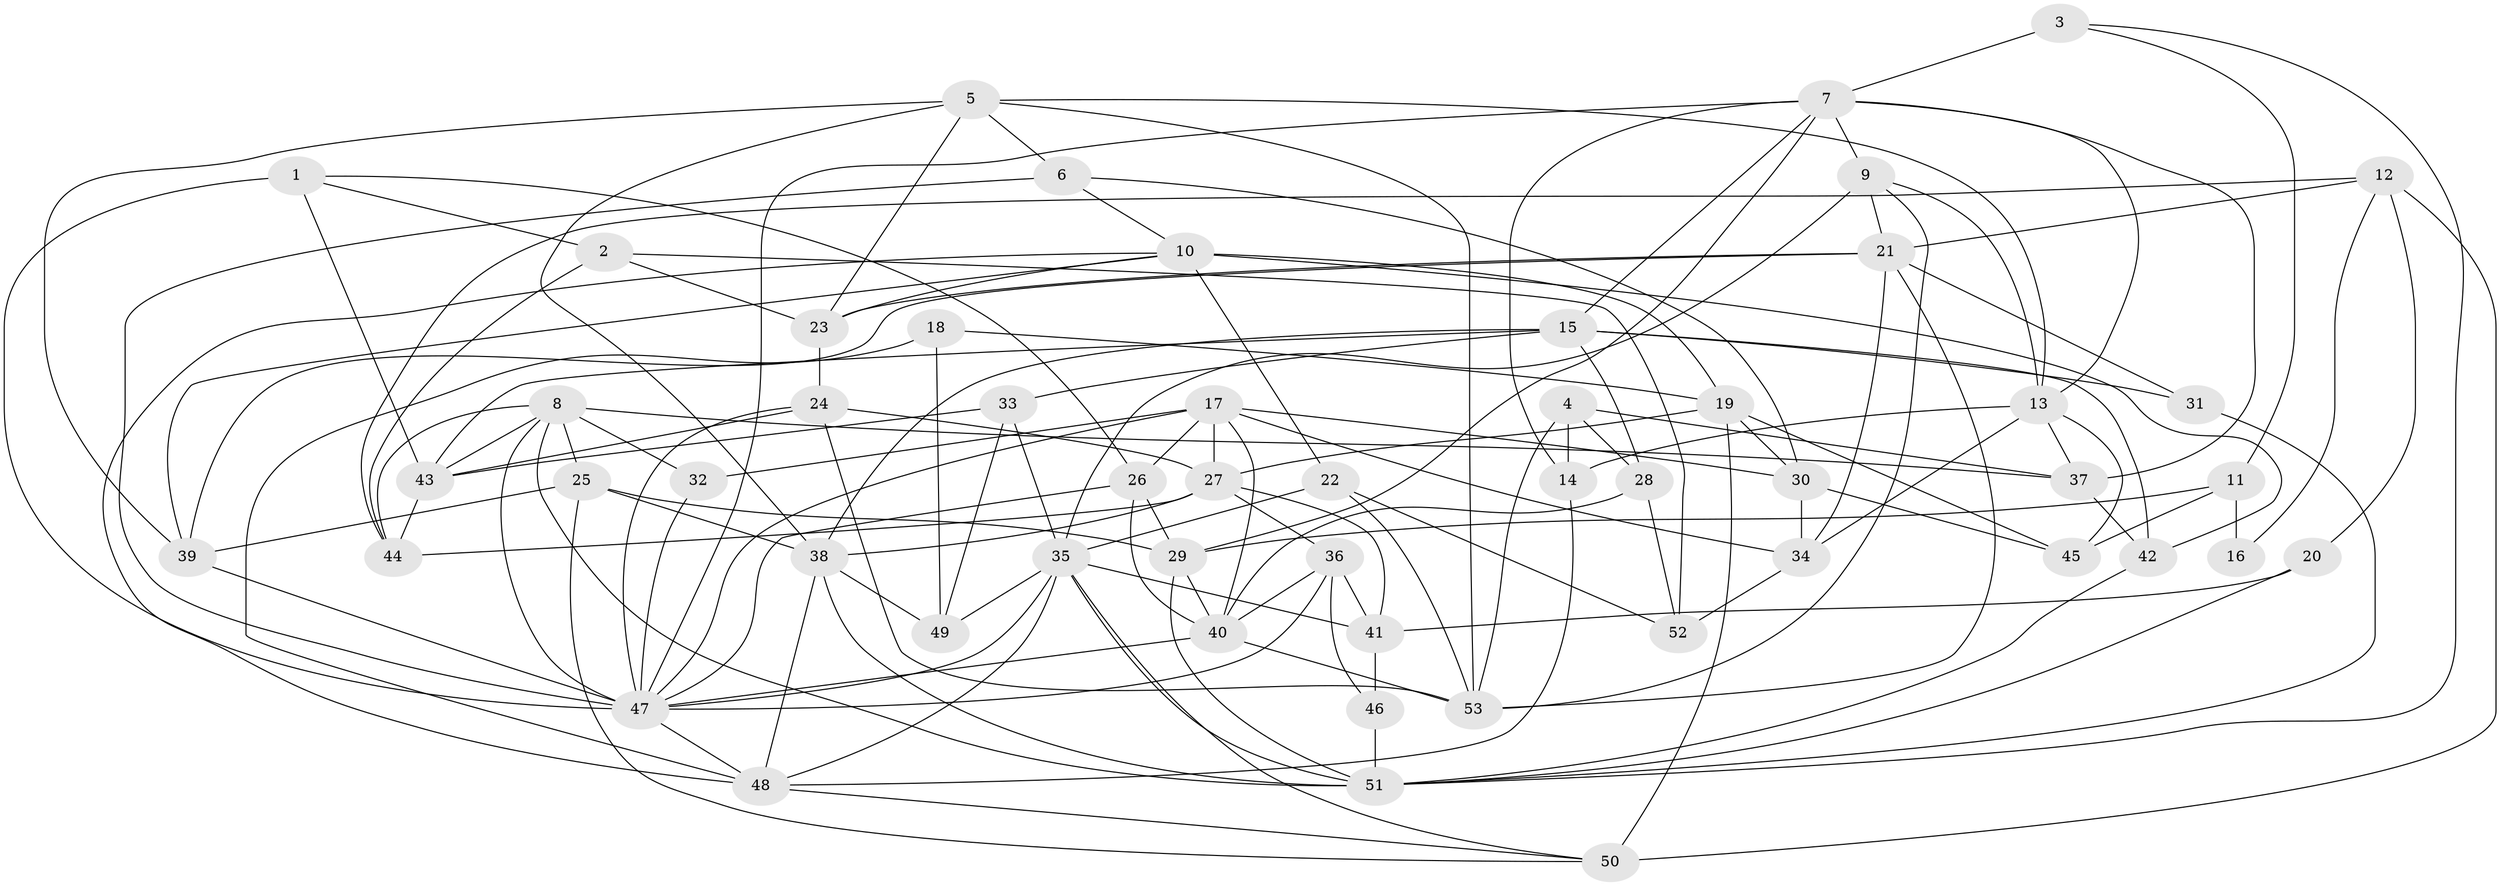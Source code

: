 // original degree distribution, {5: 0.21904761904761905, 3: 0.22857142857142856, 2: 0.1523809523809524, 4: 0.2857142857142857, 8: 0.01904761904761905, 6: 0.06666666666666667, 7: 0.01904761904761905, 9: 0.009523809523809525}
// Generated by graph-tools (version 1.1) at 2025/01/03/09/25 03:01:59]
// undirected, 53 vertices, 141 edges
graph export_dot {
graph [start="1"]
  node [color=gray90,style=filled];
  1;
  2;
  3;
  4;
  5;
  6;
  7;
  8;
  9;
  10;
  11;
  12;
  13;
  14;
  15;
  16;
  17;
  18;
  19;
  20;
  21;
  22;
  23;
  24;
  25;
  26;
  27;
  28;
  29;
  30;
  31;
  32;
  33;
  34;
  35;
  36;
  37;
  38;
  39;
  40;
  41;
  42;
  43;
  44;
  45;
  46;
  47;
  48;
  49;
  50;
  51;
  52;
  53;
  1 -- 2 [weight=1.0];
  1 -- 26 [weight=1.0];
  1 -- 43 [weight=1.0];
  1 -- 47 [weight=1.0];
  2 -- 23 [weight=1.0];
  2 -- 44 [weight=1.0];
  2 -- 52 [weight=1.0];
  3 -- 7 [weight=2.0];
  3 -- 11 [weight=1.0];
  3 -- 51 [weight=1.0];
  4 -- 14 [weight=1.0];
  4 -- 28 [weight=1.0];
  4 -- 37 [weight=1.0];
  4 -- 53 [weight=1.0];
  5 -- 6 [weight=1.0];
  5 -- 13 [weight=1.0];
  5 -- 23 [weight=1.0];
  5 -- 38 [weight=1.0];
  5 -- 39 [weight=1.0];
  5 -- 53 [weight=1.0];
  6 -- 10 [weight=1.0];
  6 -- 30 [weight=1.0];
  6 -- 47 [weight=1.0];
  7 -- 9 [weight=1.0];
  7 -- 13 [weight=1.0];
  7 -- 14 [weight=1.0];
  7 -- 15 [weight=2.0];
  7 -- 29 [weight=1.0];
  7 -- 37 [weight=1.0];
  7 -- 47 [weight=1.0];
  8 -- 25 [weight=1.0];
  8 -- 32 [weight=2.0];
  8 -- 37 [weight=1.0];
  8 -- 43 [weight=1.0];
  8 -- 44 [weight=1.0];
  8 -- 47 [weight=1.0];
  8 -- 51 [weight=1.0];
  9 -- 13 [weight=1.0];
  9 -- 21 [weight=1.0];
  9 -- 35 [weight=2.0];
  9 -- 53 [weight=1.0];
  10 -- 19 [weight=1.0];
  10 -- 22 [weight=2.0];
  10 -- 23 [weight=1.0];
  10 -- 39 [weight=1.0];
  10 -- 42 [weight=1.0];
  10 -- 48 [weight=1.0];
  11 -- 16 [weight=1.0];
  11 -- 29 [weight=2.0];
  11 -- 45 [weight=1.0];
  12 -- 16 [weight=1.0];
  12 -- 20 [weight=1.0];
  12 -- 21 [weight=1.0];
  12 -- 44 [weight=1.0];
  12 -- 50 [weight=2.0];
  13 -- 14 [weight=1.0];
  13 -- 34 [weight=1.0];
  13 -- 37 [weight=1.0];
  13 -- 45 [weight=2.0];
  14 -- 48 [weight=1.0];
  15 -- 28 [weight=1.0];
  15 -- 31 [weight=1.0];
  15 -- 33 [weight=1.0];
  15 -- 38 [weight=1.0];
  15 -- 42 [weight=1.0];
  15 -- 43 [weight=1.0];
  17 -- 26 [weight=1.0];
  17 -- 27 [weight=2.0];
  17 -- 30 [weight=1.0];
  17 -- 32 [weight=1.0];
  17 -- 34 [weight=2.0];
  17 -- 40 [weight=1.0];
  17 -- 47 [weight=1.0];
  18 -- 19 [weight=1.0];
  18 -- 48 [weight=1.0];
  18 -- 49 [weight=1.0];
  19 -- 27 [weight=1.0];
  19 -- 30 [weight=1.0];
  19 -- 45 [weight=1.0];
  19 -- 50 [weight=1.0];
  20 -- 41 [weight=1.0];
  20 -- 51 [weight=1.0];
  21 -- 23 [weight=1.0];
  21 -- 31 [weight=1.0];
  21 -- 34 [weight=1.0];
  21 -- 39 [weight=1.0];
  21 -- 53 [weight=1.0];
  22 -- 35 [weight=1.0];
  22 -- 52 [weight=1.0];
  22 -- 53 [weight=1.0];
  23 -- 24 [weight=1.0];
  24 -- 27 [weight=3.0];
  24 -- 43 [weight=1.0];
  24 -- 47 [weight=1.0];
  24 -- 53 [weight=1.0];
  25 -- 29 [weight=1.0];
  25 -- 38 [weight=1.0];
  25 -- 39 [weight=1.0];
  25 -- 50 [weight=1.0];
  26 -- 29 [weight=1.0];
  26 -- 40 [weight=1.0];
  26 -- 47 [weight=1.0];
  27 -- 36 [weight=1.0];
  27 -- 38 [weight=1.0];
  27 -- 41 [weight=2.0];
  27 -- 44 [weight=2.0];
  28 -- 40 [weight=1.0];
  28 -- 52 [weight=1.0];
  29 -- 40 [weight=1.0];
  29 -- 51 [weight=1.0];
  30 -- 34 [weight=1.0];
  30 -- 45 [weight=1.0];
  31 -- 51 [weight=1.0];
  32 -- 47 [weight=1.0];
  33 -- 35 [weight=1.0];
  33 -- 43 [weight=1.0];
  33 -- 49 [weight=1.0];
  34 -- 52 [weight=1.0];
  35 -- 41 [weight=1.0];
  35 -- 47 [weight=1.0];
  35 -- 48 [weight=1.0];
  35 -- 49 [weight=1.0];
  35 -- 50 [weight=1.0];
  35 -- 51 [weight=1.0];
  36 -- 40 [weight=1.0];
  36 -- 41 [weight=1.0];
  36 -- 46 [weight=1.0];
  36 -- 47 [weight=1.0];
  37 -- 42 [weight=1.0];
  38 -- 48 [weight=1.0];
  38 -- 49 [weight=1.0];
  38 -- 51 [weight=1.0];
  39 -- 47 [weight=2.0];
  40 -- 47 [weight=1.0];
  40 -- 53 [weight=1.0];
  41 -- 46 [weight=1.0];
  42 -- 51 [weight=2.0];
  43 -- 44 [weight=1.0];
  46 -- 51 [weight=2.0];
  47 -- 48 [weight=1.0];
  48 -- 50 [weight=1.0];
}
